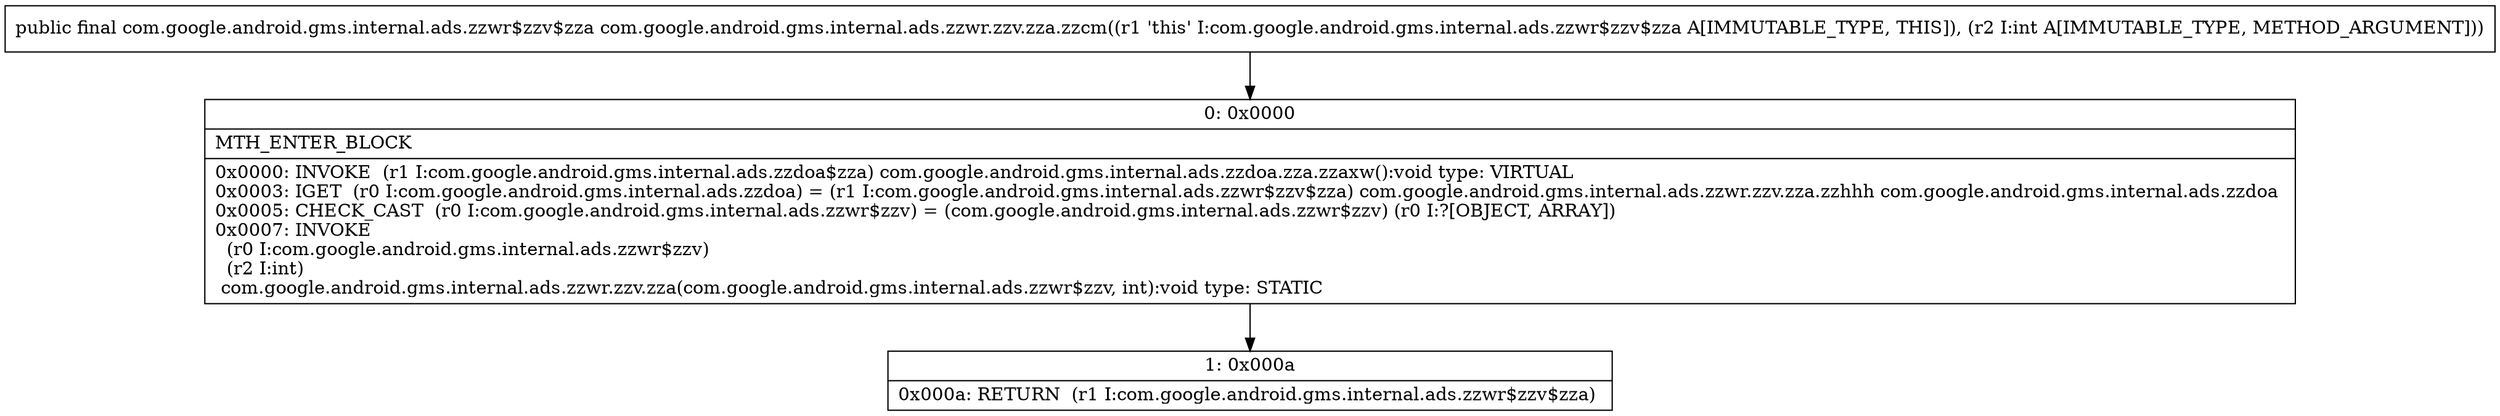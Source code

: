 digraph "CFG forcom.google.android.gms.internal.ads.zzwr.zzv.zza.zzcm(I)Lcom\/google\/android\/gms\/internal\/ads\/zzwr$zzv$zza;" {
Node_0 [shape=record,label="{0\:\ 0x0000|MTH_ENTER_BLOCK\l|0x0000: INVOKE  (r1 I:com.google.android.gms.internal.ads.zzdoa$zza) com.google.android.gms.internal.ads.zzdoa.zza.zzaxw():void type: VIRTUAL \l0x0003: IGET  (r0 I:com.google.android.gms.internal.ads.zzdoa) = (r1 I:com.google.android.gms.internal.ads.zzwr$zzv$zza) com.google.android.gms.internal.ads.zzwr.zzv.zza.zzhhh com.google.android.gms.internal.ads.zzdoa \l0x0005: CHECK_CAST  (r0 I:com.google.android.gms.internal.ads.zzwr$zzv) = (com.google.android.gms.internal.ads.zzwr$zzv) (r0 I:?[OBJECT, ARRAY]) \l0x0007: INVOKE  \l  (r0 I:com.google.android.gms.internal.ads.zzwr$zzv)\l  (r2 I:int)\l com.google.android.gms.internal.ads.zzwr.zzv.zza(com.google.android.gms.internal.ads.zzwr$zzv, int):void type: STATIC \l}"];
Node_1 [shape=record,label="{1\:\ 0x000a|0x000a: RETURN  (r1 I:com.google.android.gms.internal.ads.zzwr$zzv$zza) \l}"];
MethodNode[shape=record,label="{public final com.google.android.gms.internal.ads.zzwr$zzv$zza com.google.android.gms.internal.ads.zzwr.zzv.zza.zzcm((r1 'this' I:com.google.android.gms.internal.ads.zzwr$zzv$zza A[IMMUTABLE_TYPE, THIS]), (r2 I:int A[IMMUTABLE_TYPE, METHOD_ARGUMENT])) }"];
MethodNode -> Node_0;
Node_0 -> Node_1;
}


